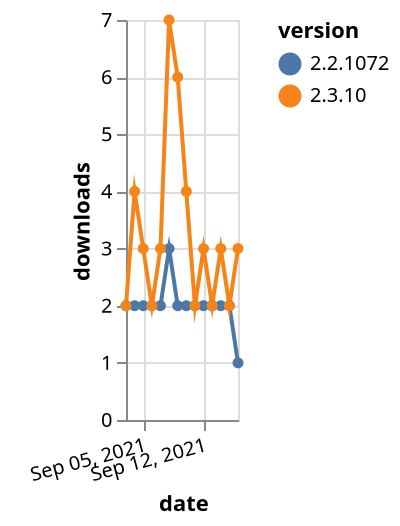 {"$schema": "https://vega.github.io/schema/vega-lite/v5.json", "description": "A simple bar chart with embedded data.", "data": {"values": [{"date": "2021-09-03", "total": 2546, "delta": 2, "version": "2.2.1072"}, {"date": "2021-09-04", "total": 2548, "delta": 2, "version": "2.2.1072"}, {"date": "2021-09-05", "total": 2550, "delta": 2, "version": "2.2.1072"}, {"date": "2021-09-06", "total": 2552, "delta": 2, "version": "2.2.1072"}, {"date": "2021-09-07", "total": 2554, "delta": 2, "version": "2.2.1072"}, {"date": "2021-09-08", "total": 2557, "delta": 3, "version": "2.2.1072"}, {"date": "2021-09-09", "total": 2559, "delta": 2, "version": "2.2.1072"}, {"date": "2021-09-10", "total": 2561, "delta": 2, "version": "2.2.1072"}, {"date": "2021-09-11", "total": 2563, "delta": 2, "version": "2.2.1072"}, {"date": "2021-09-12", "total": 2565, "delta": 2, "version": "2.2.1072"}, {"date": "2021-09-13", "total": 2567, "delta": 2, "version": "2.2.1072"}, {"date": "2021-09-14", "total": 2569, "delta": 2, "version": "2.2.1072"}, {"date": "2021-09-15", "total": 2571, "delta": 2, "version": "2.2.1072"}, {"date": "2021-09-16", "total": 2572, "delta": 1, "version": "2.2.1072"}, {"date": "2021-09-03", "total": 15120, "delta": 2, "version": "2.3.10"}, {"date": "2021-09-04", "total": 15124, "delta": 4, "version": "2.3.10"}, {"date": "2021-09-05", "total": 15127, "delta": 3, "version": "2.3.10"}, {"date": "2021-09-06", "total": 15129, "delta": 2, "version": "2.3.10"}, {"date": "2021-09-07", "total": 15132, "delta": 3, "version": "2.3.10"}, {"date": "2021-09-08", "total": 15139, "delta": 7, "version": "2.3.10"}, {"date": "2021-09-09", "total": 15145, "delta": 6, "version": "2.3.10"}, {"date": "2021-09-10", "total": 15149, "delta": 4, "version": "2.3.10"}, {"date": "2021-09-11", "total": 15151, "delta": 2, "version": "2.3.10"}, {"date": "2021-09-12", "total": 15154, "delta": 3, "version": "2.3.10"}, {"date": "2021-09-13", "total": 15156, "delta": 2, "version": "2.3.10"}, {"date": "2021-09-14", "total": 15159, "delta": 3, "version": "2.3.10"}, {"date": "2021-09-15", "total": 15161, "delta": 2, "version": "2.3.10"}, {"date": "2021-09-16", "total": 15164, "delta": 3, "version": "2.3.10"}]}, "width": "container", "mark": {"type": "line", "point": {"filled": true}}, "encoding": {"x": {"field": "date", "type": "temporal", "timeUnit": "yearmonthdate", "title": "date", "axis": {"labelAngle": -15}}, "y": {"field": "delta", "type": "quantitative", "title": "downloads"}, "color": {"field": "version", "type": "nominal"}, "tooltip": {"field": "delta"}}}